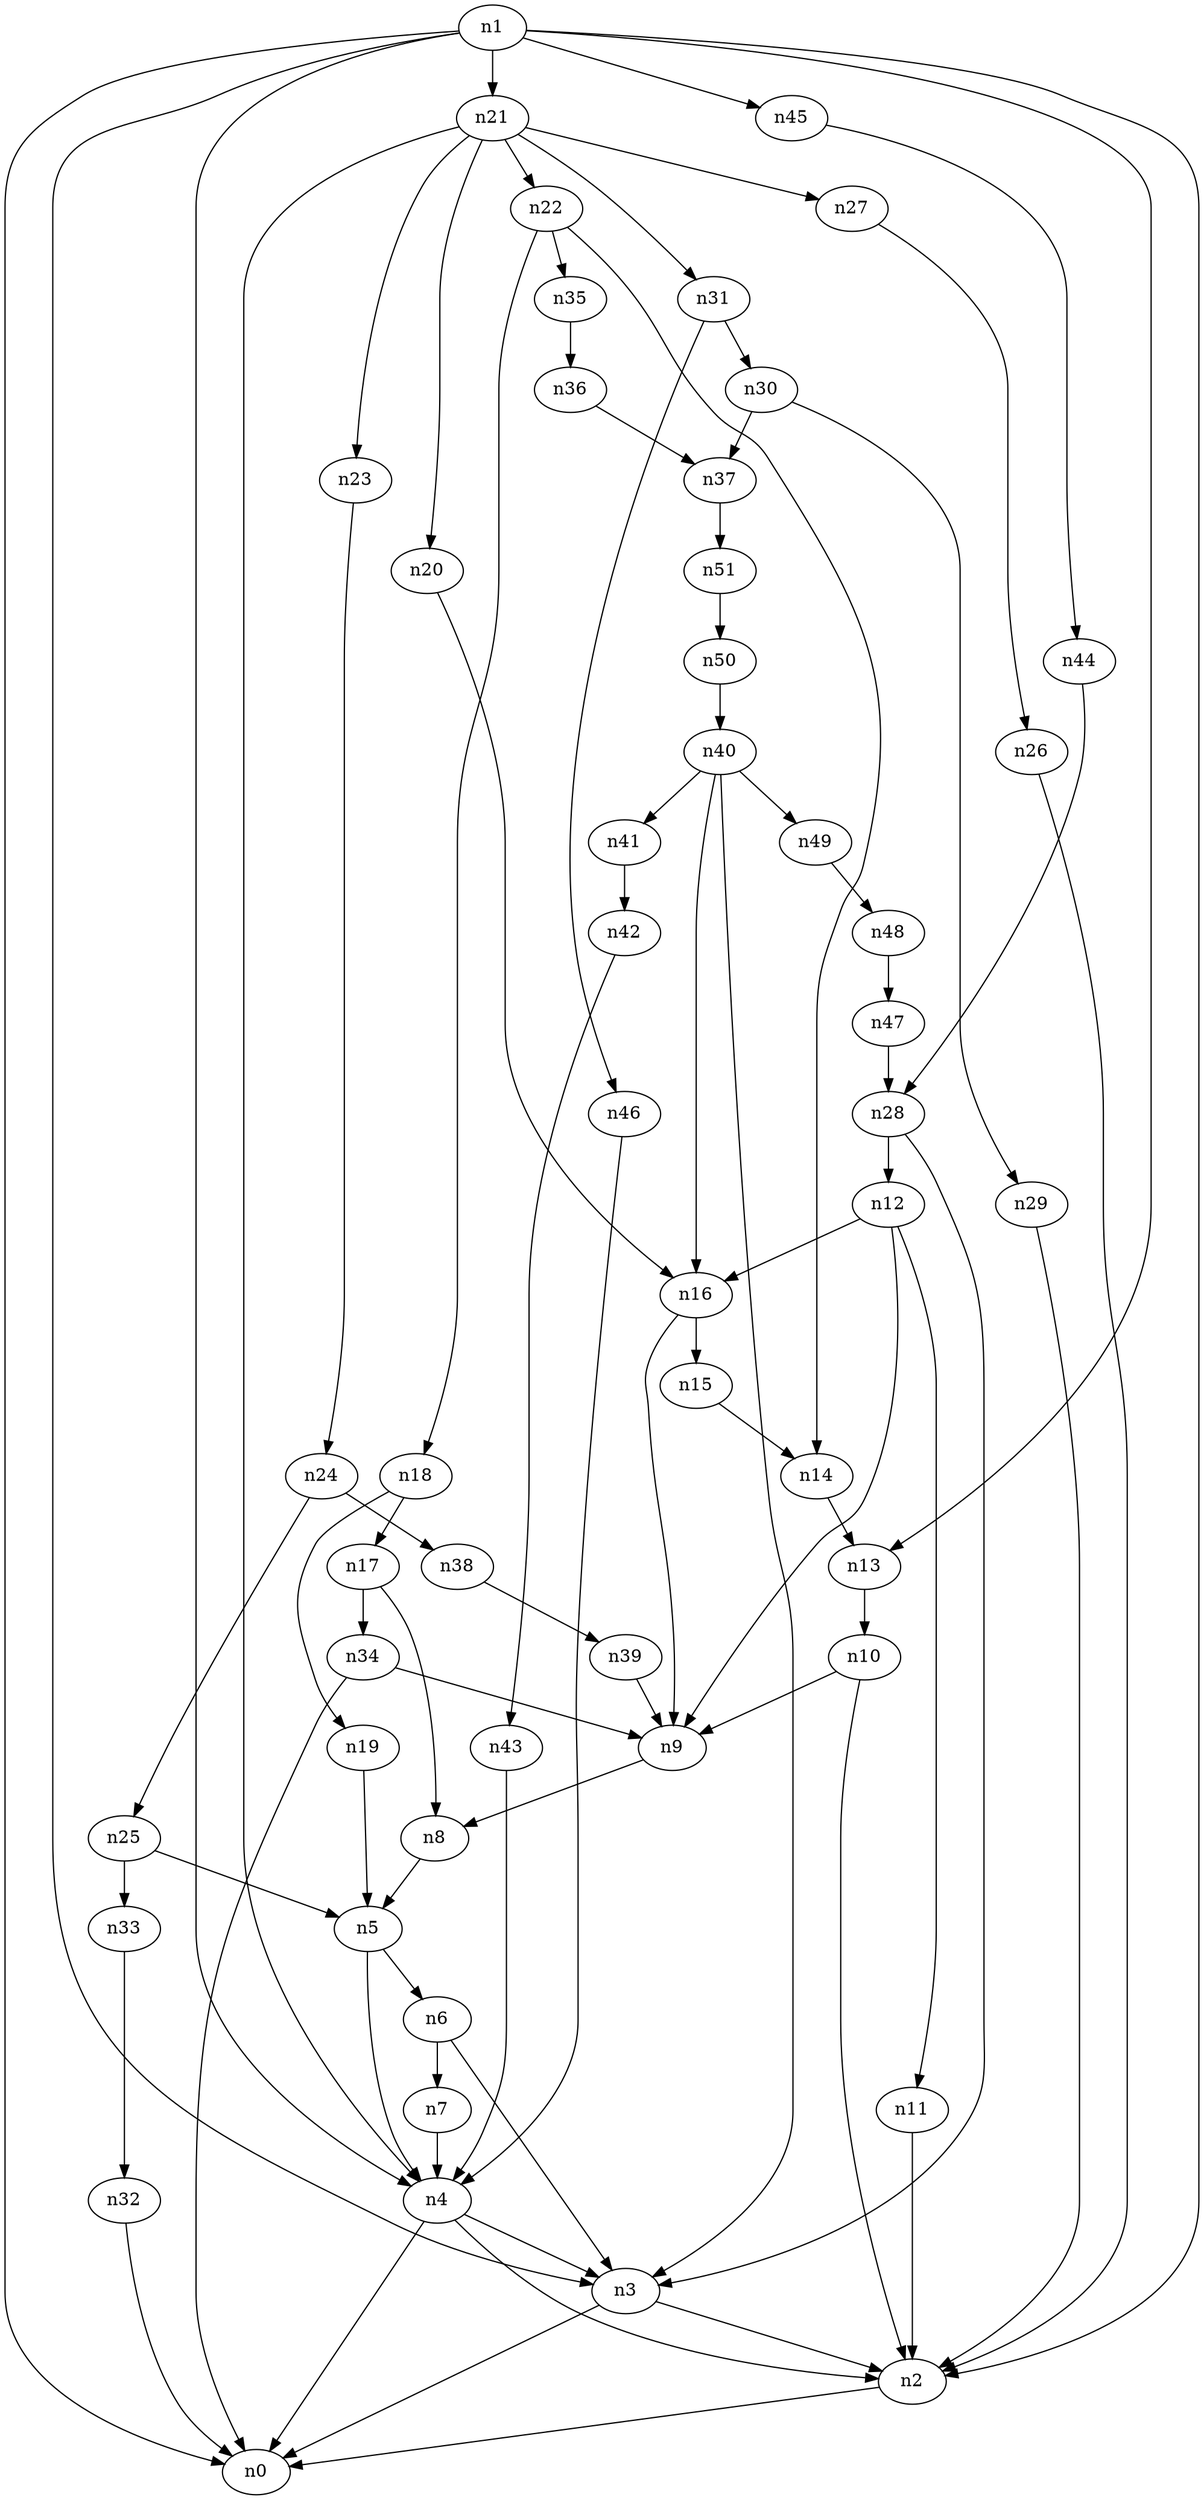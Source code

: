 digraph G {
	n1 -> n0	 [_graphml_id=e0];
	n1 -> n2	 [_graphml_id=e1];
	n1 -> n3	 [_graphml_id=e6];
	n1 -> n4	 [_graphml_id=e9];
	n1 -> n13	 [_graphml_id=e22];
	n1 -> n21	 [_graphml_id=e34];
	n1 -> n45	 [_graphml_id=e74];
	n2 -> n0	 [_graphml_id=e5];
	n3 -> n0	 [_graphml_id=e8];
	n3 -> n2	 [_graphml_id=e2];
	n4 -> n0	 [_graphml_id=e4];
	n4 -> n2	 [_graphml_id=e7];
	n4 -> n3	 [_graphml_id=e3];
	n5 -> n4	 [_graphml_id=e10];
	n5 -> n6	 [_graphml_id=e11];
	n6 -> n3	 [_graphml_id=e12];
	n6 -> n7	 [_graphml_id=e14];
	n7 -> n4	 [_graphml_id=e13];
	n8 -> n5	 [_graphml_id=e15];
	n9 -> n8	 [_graphml_id=e16];
	n10 -> n2	 [_graphml_id=e18];
	n10 -> n9	 [_graphml_id=e17];
	n11 -> n2	 [_graphml_id=e19];
	n12 -> n9	 [_graphml_id=e21];
	n12 -> n11	 [_graphml_id=e20];
	n12 -> n16	 [_graphml_id=e27];
	n13 -> n10	 [_graphml_id=e23];
	n14 -> n13	 [_graphml_id=e24];
	n15 -> n14	 [_graphml_id=e25];
	n16 -> n9	 [_graphml_id=e57];
	n16 -> n15	 [_graphml_id=e26];
	n17 -> n8	 [_graphml_id=e28];
	n17 -> n34	 [_graphml_id=e67];
	n18 -> n17	 [_graphml_id=e29];
	n18 -> n19	 [_graphml_id=e30];
	n19 -> n5	 [_graphml_id=e31];
	n20 -> n16	 [_graphml_id=e32];
	n21 -> n4	 [_graphml_id=e37];
	n21 -> n20	 [_graphml_id=e33];
	n21 -> n22	 [_graphml_id=e35];
	n21 -> n23	 [_graphml_id=e38];
	n21 -> n27	 [_graphml_id=e44];
	n21 -> n31	 [_graphml_id=e51];
	n22 -> n14	 [_graphml_id=e36];
	n22 -> n18	 [_graphml_id=e47];
	n22 -> n35	 [_graphml_id=e58];
	n23 -> n24	 [_graphml_id=e39];
	n24 -> n25	 [_graphml_id=e40];
	n24 -> n38	 [_graphml_id=e62];
	n25 -> n5	 [_graphml_id=e41];
	n25 -> n33	 [_graphml_id=e54];
	n26 -> n2	 [_graphml_id=e42];
	n27 -> n26	 [_graphml_id=e43];
	n28 -> n3	 [_graphml_id=e45];
	n28 -> n12	 [_graphml_id=e46];
	n29 -> n2	 [_graphml_id=e48];
	n30 -> n29	 [_graphml_id=e49];
	n30 -> n37	 [_graphml_id=e61];
	n31 -> n30	 [_graphml_id=e50];
	n31 -> n46	 [_graphml_id=e75];
	n32 -> n0	 [_graphml_id=e52];
	n33 -> n32	 [_graphml_id=e53];
	n34 -> n0	 [_graphml_id=e56];
	n34 -> n9	 [_graphml_id=e55];
	n35 -> n36	 [_graphml_id=e59];
	n36 -> n37	 [_graphml_id=e60];
	n37 -> n51	 [_graphml_id=e83];
	n38 -> n39	 [_graphml_id=e63];
	n39 -> n9	 [_graphml_id=e64];
	n40 -> n3	 [_graphml_id=e65];
	n40 -> n16	 [_graphml_id=e66];
	n40 -> n41	 [_graphml_id=e68];
	n40 -> n49	 [_graphml_id=e80];
	n41 -> n42	 [_graphml_id=e69];
	n42 -> n43	 [_graphml_id=e70];
	n43 -> n4	 [_graphml_id=e71];
	n44 -> n28	 [_graphml_id=e72];
	n45 -> n44	 [_graphml_id=e73];
	n46 -> n4	 [_graphml_id=e76];
	n47 -> n28	 [_graphml_id=e77];
	n48 -> n47	 [_graphml_id=e78];
	n49 -> n48	 [_graphml_id=e79];
	n50 -> n40	 [_graphml_id=e81];
	n51 -> n50	 [_graphml_id=e82];
}
